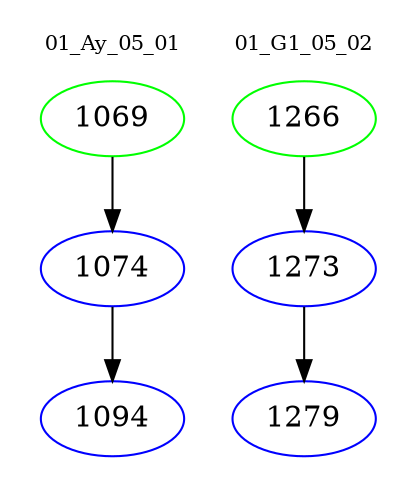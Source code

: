 digraph{
subgraph cluster_0 {
color = white
label = "01_Ay_05_01";
fontsize=10;
T0_1069 [label="1069", color="green"]
T0_1069 -> T0_1074 [color="black"]
T0_1074 [label="1074", color="blue"]
T0_1074 -> T0_1094 [color="black"]
T0_1094 [label="1094", color="blue"]
}
subgraph cluster_1 {
color = white
label = "01_G1_05_02";
fontsize=10;
T1_1266 [label="1266", color="green"]
T1_1266 -> T1_1273 [color="black"]
T1_1273 [label="1273", color="blue"]
T1_1273 -> T1_1279 [color="black"]
T1_1279 [label="1279", color="blue"]
}
}
